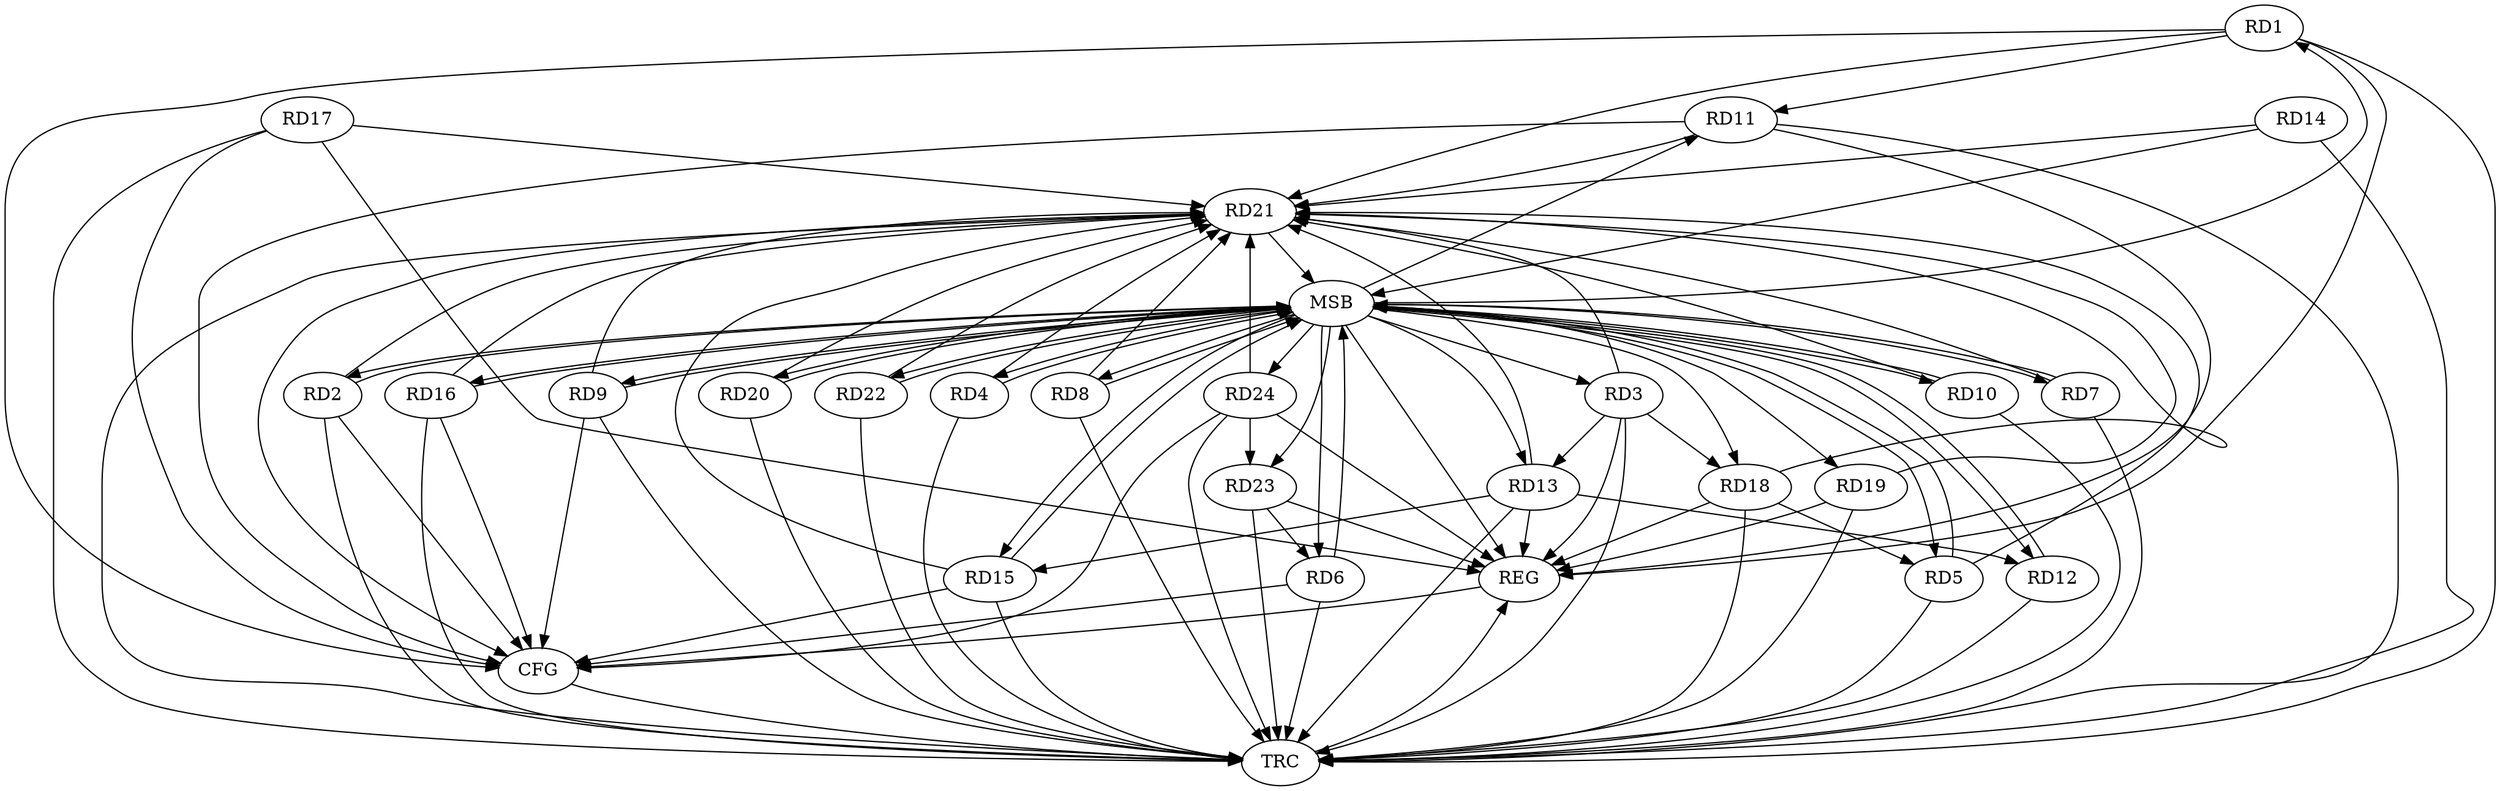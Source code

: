 strict digraph G {
  RD1 [ label="RD1" ];
  RD2 [ label="RD2" ];
  RD3 [ label="RD3" ];
  RD4 [ label="RD4" ];
  RD5 [ label="RD5" ];
  RD6 [ label="RD6" ];
  RD7 [ label="RD7" ];
  RD8 [ label="RD8" ];
  RD9 [ label="RD9" ];
  RD10 [ label="RD10" ];
  RD11 [ label="RD11" ];
  RD12 [ label="RD12" ];
  RD13 [ label="RD13" ];
  RD14 [ label="RD14" ];
  RD15 [ label="RD15" ];
  RD16 [ label="RD16" ];
  RD17 [ label="RD17" ];
  RD18 [ label="RD18" ];
  RD19 [ label="RD19" ];
  RD20 [ label="RD20" ];
  RD21 [ label="RD21" ];
  RD22 [ label="RD22" ];
  RD23 [ label="RD23" ];
  RD24 [ label="RD24" ];
  REG [ label="REG" ];
  MSB [ label="MSB" ];
  CFG [ label="CFG" ];
  TRC [ label="TRC" ];
  RD1 -> RD11;
  RD3 -> RD13;
  RD3 -> RD18;
  RD3 -> RD21;
  RD18 -> RD5;
  RD23 -> RD6;
  RD11 -> RD21;
  RD13 -> RD12;
  RD13 -> RD15;
  RD18 -> RD21;
  RD24 -> RD21;
  RD24 -> RD23;
  RD1 -> REG;
  RD3 -> REG;
  RD11 -> REG;
  RD13 -> REG;
  RD17 -> REG;
  RD18 -> REG;
  RD19 -> REG;
  RD23 -> REG;
  RD24 -> REG;
  RD2 -> MSB;
  MSB -> RD11;
  MSB -> RD22;
  MSB -> RD23;
  MSB -> REG;
  RD4 -> MSB;
  MSB -> RD8;
  RD5 -> MSB;
  MSB -> RD4;
  MSB -> RD6;
  RD6 -> MSB;
  MSB -> RD3;
  RD7 -> MSB;
  MSB -> RD24;
  RD8 -> MSB;
  MSB -> RD5;
  MSB -> RD18;
  RD9 -> MSB;
  MSB -> RD12;
  MSB -> RD19;
  RD10 -> MSB;
  MSB -> RD2;
  MSB -> RD9;
  MSB -> RD13;
  MSB -> RD16;
  RD12 -> MSB;
  MSB -> RD10;
  MSB -> RD15;
  RD14 -> MSB;
  RD15 -> MSB;
  MSB -> RD1;
  MSB -> RD7;
  RD16 -> MSB;
  MSB -> RD20;
  RD20 -> MSB;
  RD21 -> MSB;
  RD22 -> MSB;
  RD16 -> CFG;
  RD11 -> CFG;
  RD9 -> CFG;
  RD17 -> CFG;
  RD6 -> CFG;
  RD1 -> CFG;
  RD15 -> CFG;
  RD21 -> CFG;
  RD24 -> CFG;
  RD2 -> CFG;
  REG -> CFG;
  RD1 -> TRC;
  RD2 -> TRC;
  RD3 -> TRC;
  RD4 -> TRC;
  RD5 -> TRC;
  RD6 -> TRC;
  RD7 -> TRC;
  RD8 -> TRC;
  RD9 -> TRC;
  RD10 -> TRC;
  RD11 -> TRC;
  RD12 -> TRC;
  RD13 -> TRC;
  RD14 -> TRC;
  RD15 -> TRC;
  RD16 -> TRC;
  RD17 -> TRC;
  RD18 -> TRC;
  RD19 -> TRC;
  RD20 -> TRC;
  RD21 -> TRC;
  RD22 -> TRC;
  RD23 -> TRC;
  RD24 -> TRC;
  CFG -> TRC;
  TRC -> REG;
  RD14 -> RD21;
  RD2 -> RD21;
  RD5 -> RD21;
  RD1 -> RD21;
  RD17 -> RD21;
  RD4 -> RD21;
  RD7 -> RD21;
  RD19 -> RD21;
  RD16 -> RD21;
  RD10 -> RD21;
  RD13 -> RD21;
  RD15 -> RD21;
  RD20 -> RD21;
  RD8 -> RD21;
  RD22 -> RD21;
  RD9 -> RD21;
}
